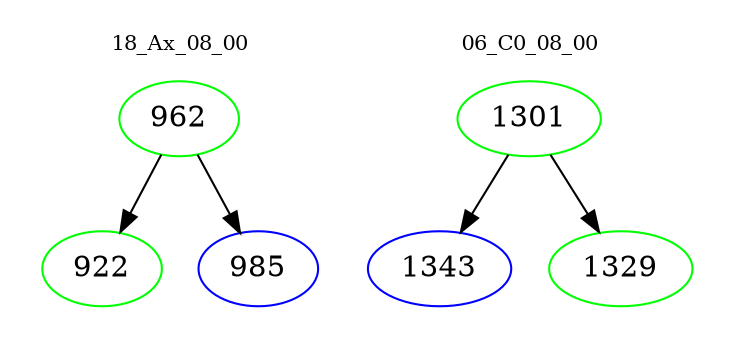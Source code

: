 digraph{
subgraph cluster_0 {
color = white
label = "18_Ax_08_00";
fontsize=10;
T0_962 [label="962", color="green"]
T0_962 -> T0_922 [color="black"]
T0_922 [label="922", color="green"]
T0_962 -> T0_985 [color="black"]
T0_985 [label="985", color="blue"]
}
subgraph cluster_1 {
color = white
label = "06_C0_08_00";
fontsize=10;
T1_1301 [label="1301", color="green"]
T1_1301 -> T1_1343 [color="black"]
T1_1343 [label="1343", color="blue"]
T1_1301 -> T1_1329 [color="black"]
T1_1329 [label="1329", color="green"]
}
}
